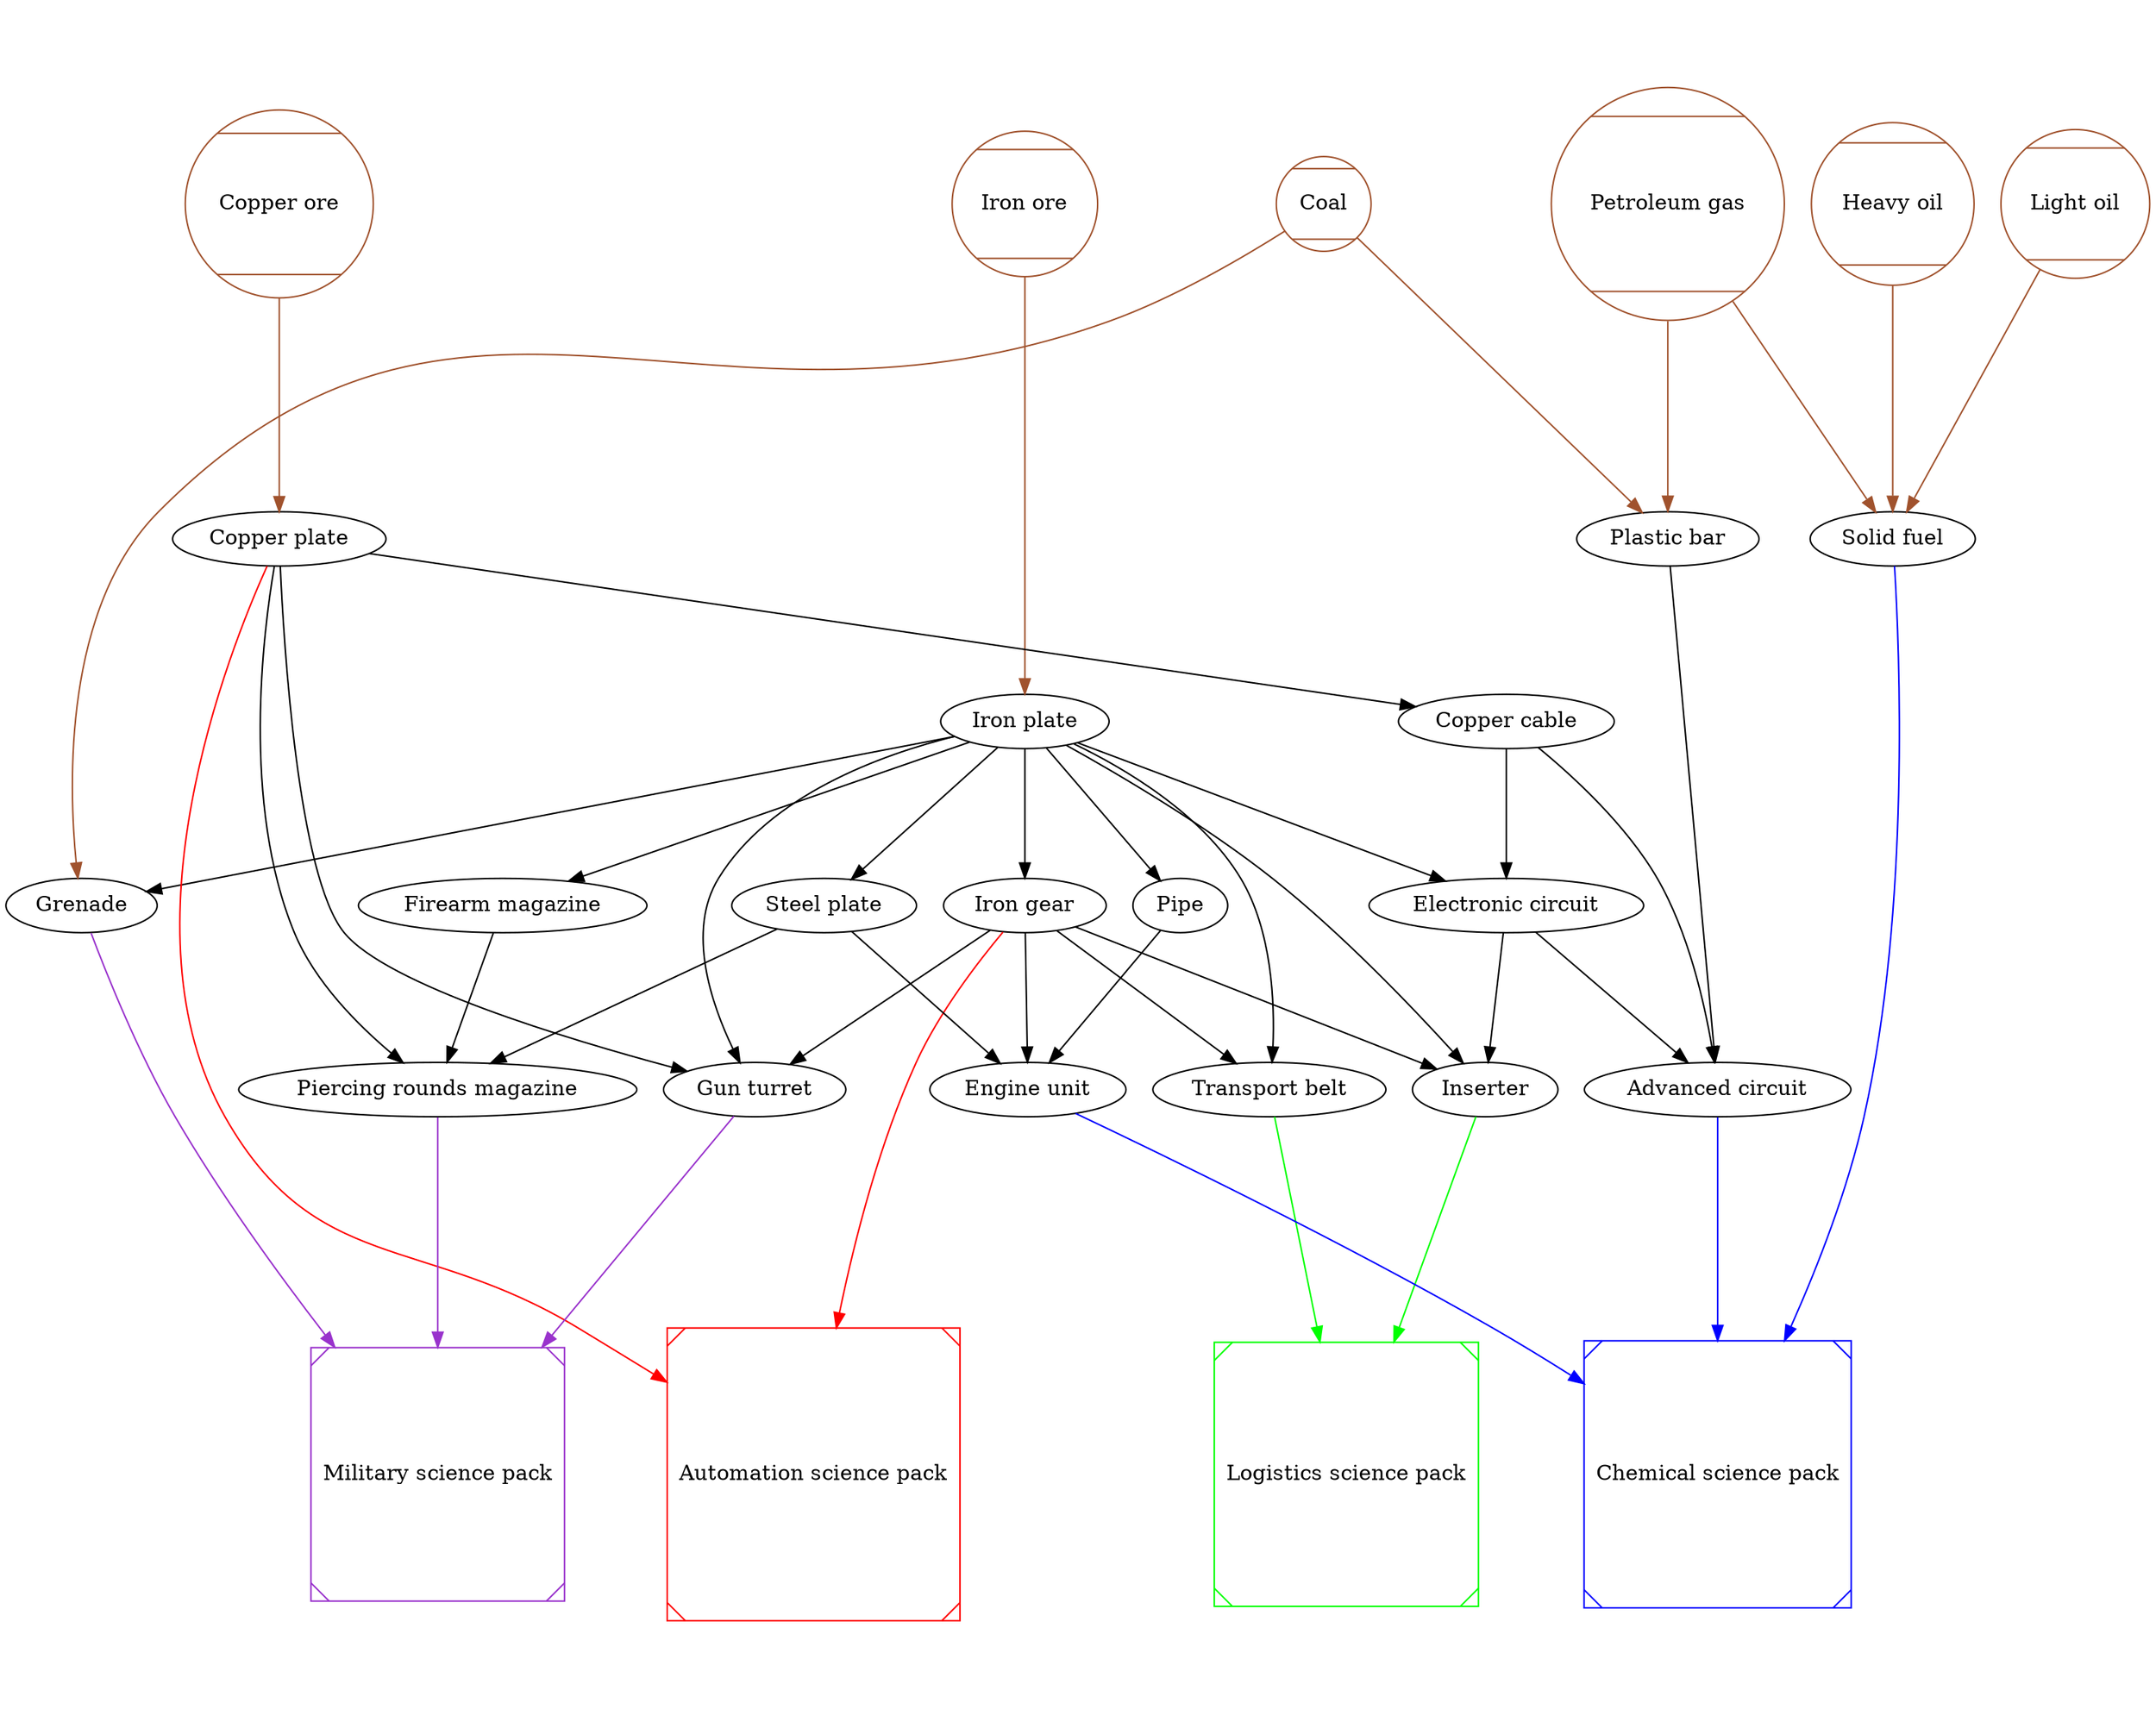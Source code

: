 digraph science_packs {

  subgraph resources {
    "Coal"          [shape = Mcircle, color = "#a0522d"];
    "Petroleum gas" [shape = Mcircle, color = "#a0522d"];
    "Heavy oil"     [shape = Mcircle, color = "#a0522d"];
    "Light oil"     [shape = Mcircle, color = "#a0522d"];
    "Iron ore"      [shape = Mcircle, color = "#a0522d"];
    "Copper ore"    [shape = Mcircle, color = "#a0522d"];

    rank = min;
  }

  subgraph science_packs {
    "Automation science pack" [shape = Msquare, color = "#ff0000"];
    "Logistics science pack"  [shape = Msquare, color = "#00ff00"];
    "Chemical science pack"   [shape = Msquare, color = "#0000ff"];
    "Military science pack"   [shape = Msquare, color = "#9932CC"];

    rank = max;
  }

  "Iron ore" -> "Iron plate" [color = "#a0522d"];

  "Copper ore" -> "Copper plate" [color = "#a0522d"];

  "Coal" -> "Grenade" [color = "#a0522d"];
  "Iron plate" -> "Grenade";

  {
    "Coal";
    "Petroleum gas";
  } -> "Plastic bar" [color = "#a0522d"];

  {
    "Heavy oil";
    "Light oil";
    "Petroleum gas";
  } -> "Solid fuel" [color = "#a0522d"];

  "Iron plate" -> "Firearm magazine";

  "Iron plate" -> "Pipe";

  "Iron plate" -> "Iron gear";

  "Iron plate" -> "Steel plate";

  "Copper plate" -> "Copper cable";

  {
    "Iron plate";
    "Iron gear";
  } -> "Transport belt";

  {
    "Iron plate";
    "Copper cable";
  } -> "Electronic circuit";

  {
    "Iron plate";
    "Iron gear";
    "Electronic circuit";
  } -> "Inserter";

  {
    "Steel plate";
    "Iron gear";
    "Pipe";
  } -> "Engine unit";

  {
    "Plastic bar";
    "Copper cable";
    "Electronic circuit";
  } -> "Advanced circuit";

  {
    "Copper plate";
    "Steel plate";
    "Firearm magazine";
  } -> "Piercing rounds magazine";

  {
    "Iron plate";
    "Copper plate";
    "Iron gear";
  } -> "Gun turret"

  {
    "Copper plate";
    "Iron gear";
  } -> "Automation science pack" [color = "#ff0000"];

  {
    "Transport belt";
    "Inserter";
  } -> "Logistics science pack" [color = "#00ff00"];

  {
    "Engine unit";
    "Solid fuel";
    "Advanced circuit";
  } -> "Chemical science pack" [color = "#0000ff"];

  {
    "Piercing rounds magazine";
    "Grenade";
    "Gun turret";
  } -> "Military science pack" [color = "#9932CC"];

  ratio = 0.8;

}
